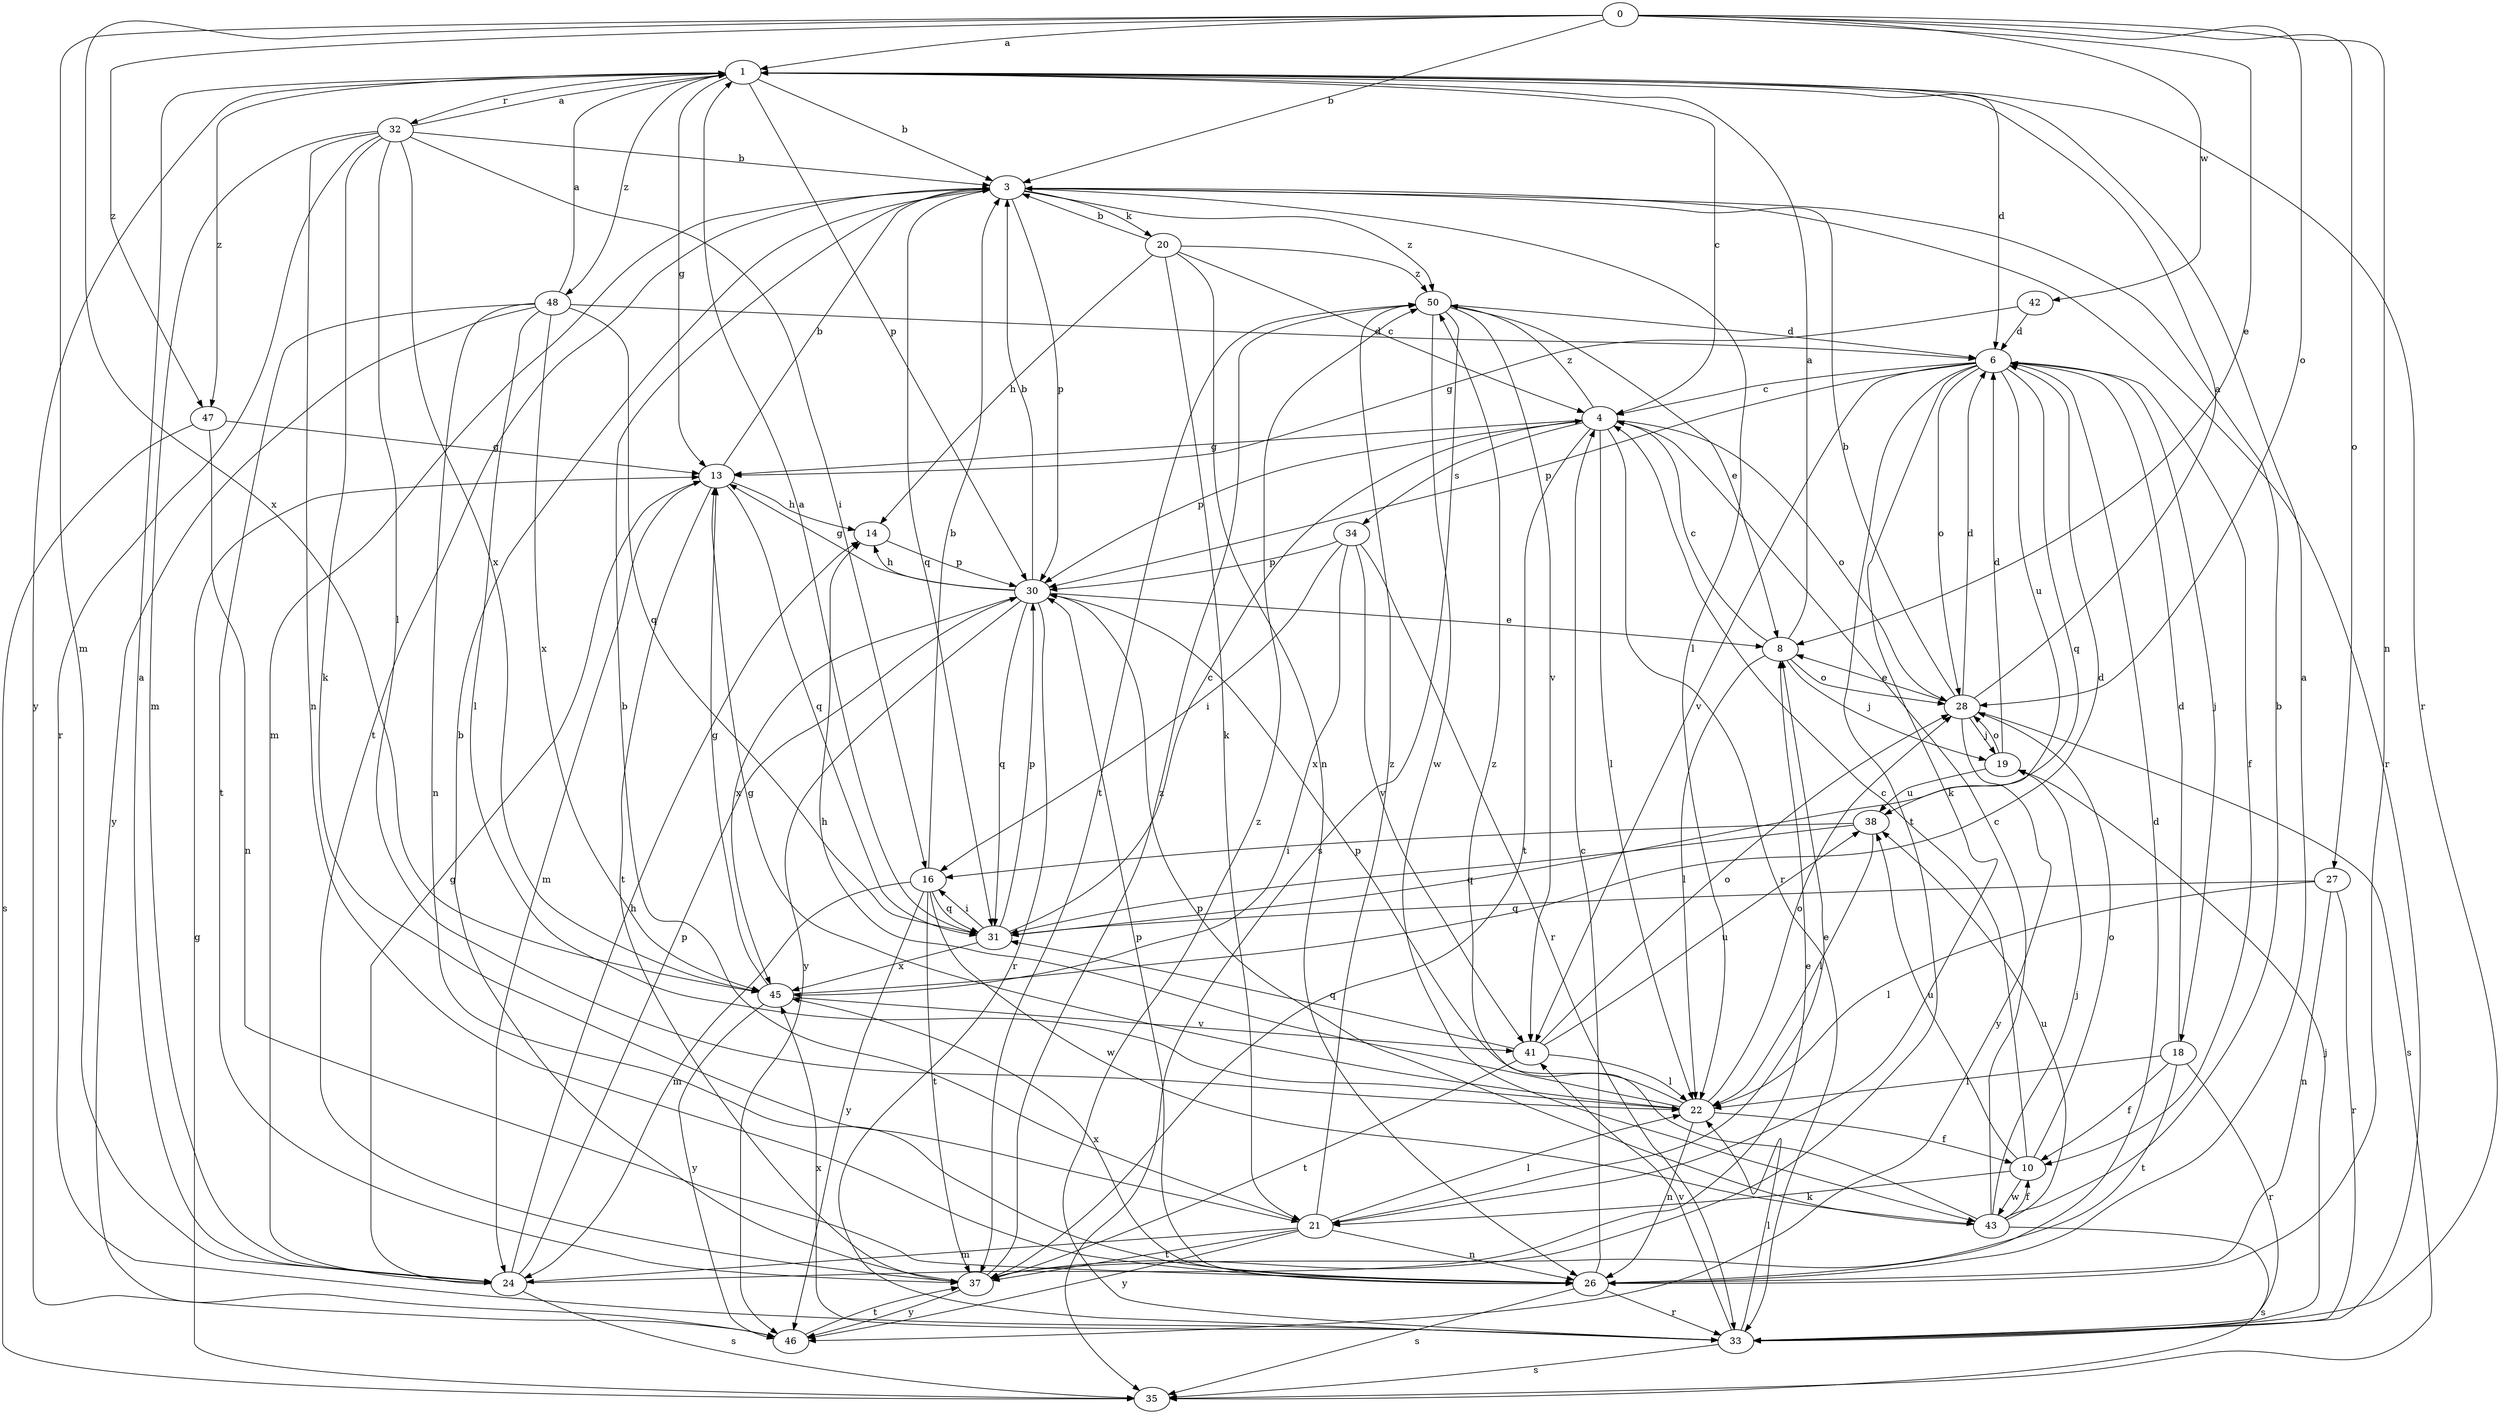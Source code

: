 strict digraph  {
0;
1;
3;
4;
6;
8;
10;
13;
14;
16;
18;
19;
20;
21;
22;
24;
26;
27;
28;
30;
31;
32;
33;
34;
35;
37;
38;
41;
42;
43;
45;
46;
47;
48;
50;
0 -> 1  [label=a];
0 -> 3  [label=b];
0 -> 8  [label=e];
0 -> 24  [label=m];
0 -> 26  [label=n];
0 -> 27  [label=o];
0 -> 28  [label=o];
0 -> 42  [label=w];
0 -> 45  [label=x];
0 -> 47  [label=z];
1 -> 3  [label=b];
1 -> 4  [label=c];
1 -> 6  [label=d];
1 -> 13  [label=g];
1 -> 30  [label=p];
1 -> 32  [label=r];
1 -> 33  [label=r];
1 -> 46  [label=y];
1 -> 47  [label=z];
1 -> 48  [label=z];
3 -> 20  [label=k];
3 -> 22  [label=l];
3 -> 24  [label=m];
3 -> 30  [label=p];
3 -> 31  [label=q];
3 -> 33  [label=r];
3 -> 37  [label=t];
3 -> 50  [label=z];
4 -> 13  [label=g];
4 -> 22  [label=l];
4 -> 28  [label=o];
4 -> 30  [label=p];
4 -> 33  [label=r];
4 -> 34  [label=s];
4 -> 37  [label=t];
4 -> 50  [label=z];
6 -> 4  [label=c];
6 -> 10  [label=f];
6 -> 18  [label=j];
6 -> 21  [label=k];
6 -> 28  [label=o];
6 -> 30  [label=p];
6 -> 31  [label=q];
6 -> 37  [label=t];
6 -> 38  [label=u];
6 -> 41  [label=v];
8 -> 1  [label=a];
8 -> 4  [label=c];
8 -> 19  [label=j];
8 -> 22  [label=l];
8 -> 28  [label=o];
10 -> 4  [label=c];
10 -> 21  [label=k];
10 -> 28  [label=o];
10 -> 38  [label=u];
10 -> 43  [label=w];
13 -> 3  [label=b];
13 -> 14  [label=h];
13 -> 24  [label=m];
13 -> 31  [label=q];
13 -> 37  [label=t];
14 -> 30  [label=p];
16 -> 3  [label=b];
16 -> 24  [label=m];
16 -> 31  [label=q];
16 -> 37  [label=t];
16 -> 43  [label=w];
16 -> 46  [label=y];
18 -> 6  [label=d];
18 -> 10  [label=f];
18 -> 22  [label=l];
18 -> 33  [label=r];
18 -> 37  [label=t];
19 -> 6  [label=d];
19 -> 28  [label=o];
19 -> 38  [label=u];
20 -> 3  [label=b];
20 -> 4  [label=c];
20 -> 14  [label=h];
20 -> 21  [label=k];
20 -> 26  [label=n];
20 -> 50  [label=z];
21 -> 3  [label=b];
21 -> 8  [label=e];
21 -> 22  [label=l];
21 -> 24  [label=m];
21 -> 26  [label=n];
21 -> 37  [label=t];
21 -> 46  [label=y];
21 -> 50  [label=z];
22 -> 10  [label=f];
22 -> 13  [label=g];
22 -> 14  [label=h];
22 -> 26  [label=n];
22 -> 28  [label=o];
22 -> 30  [label=p];
24 -> 1  [label=a];
24 -> 8  [label=e];
24 -> 13  [label=g];
24 -> 14  [label=h];
24 -> 30  [label=p];
24 -> 35  [label=s];
26 -> 1  [label=a];
26 -> 4  [label=c];
26 -> 6  [label=d];
26 -> 30  [label=p];
26 -> 33  [label=r];
26 -> 35  [label=s];
26 -> 45  [label=x];
27 -> 22  [label=l];
27 -> 26  [label=n];
27 -> 31  [label=q];
27 -> 33  [label=r];
28 -> 1  [label=a];
28 -> 3  [label=b];
28 -> 6  [label=d];
28 -> 8  [label=e];
28 -> 19  [label=j];
28 -> 35  [label=s];
28 -> 46  [label=y];
30 -> 3  [label=b];
30 -> 8  [label=e];
30 -> 13  [label=g];
30 -> 14  [label=h];
30 -> 31  [label=q];
30 -> 33  [label=r];
30 -> 45  [label=x];
30 -> 46  [label=y];
31 -> 1  [label=a];
31 -> 4  [label=c];
31 -> 16  [label=i];
31 -> 30  [label=p];
31 -> 45  [label=x];
32 -> 1  [label=a];
32 -> 3  [label=b];
32 -> 16  [label=i];
32 -> 21  [label=k];
32 -> 22  [label=l];
32 -> 24  [label=m];
32 -> 26  [label=n];
32 -> 33  [label=r];
32 -> 45  [label=x];
33 -> 19  [label=j];
33 -> 22  [label=l];
33 -> 35  [label=s];
33 -> 41  [label=v];
33 -> 45  [label=x];
33 -> 50  [label=z];
34 -> 16  [label=i];
34 -> 30  [label=p];
34 -> 33  [label=r];
34 -> 41  [label=v];
34 -> 45  [label=x];
35 -> 13  [label=g];
37 -> 3  [label=b];
37 -> 46  [label=y];
37 -> 50  [label=z];
38 -> 16  [label=i];
38 -> 22  [label=l];
38 -> 31  [label=q];
41 -> 22  [label=l];
41 -> 28  [label=o];
41 -> 31  [label=q];
41 -> 37  [label=t];
41 -> 38  [label=u];
42 -> 6  [label=d];
42 -> 13  [label=g];
43 -> 3  [label=b];
43 -> 4  [label=c];
43 -> 10  [label=f];
43 -> 19  [label=j];
43 -> 30  [label=p];
43 -> 35  [label=s];
43 -> 38  [label=u];
43 -> 50  [label=z];
45 -> 6  [label=d];
45 -> 13  [label=g];
45 -> 41  [label=v];
45 -> 46  [label=y];
46 -> 37  [label=t];
47 -> 13  [label=g];
47 -> 26  [label=n];
47 -> 35  [label=s];
48 -> 1  [label=a];
48 -> 6  [label=d];
48 -> 22  [label=l];
48 -> 26  [label=n];
48 -> 31  [label=q];
48 -> 37  [label=t];
48 -> 45  [label=x];
48 -> 46  [label=y];
50 -> 6  [label=d];
50 -> 8  [label=e];
50 -> 35  [label=s];
50 -> 37  [label=t];
50 -> 41  [label=v];
50 -> 43  [label=w];
}
